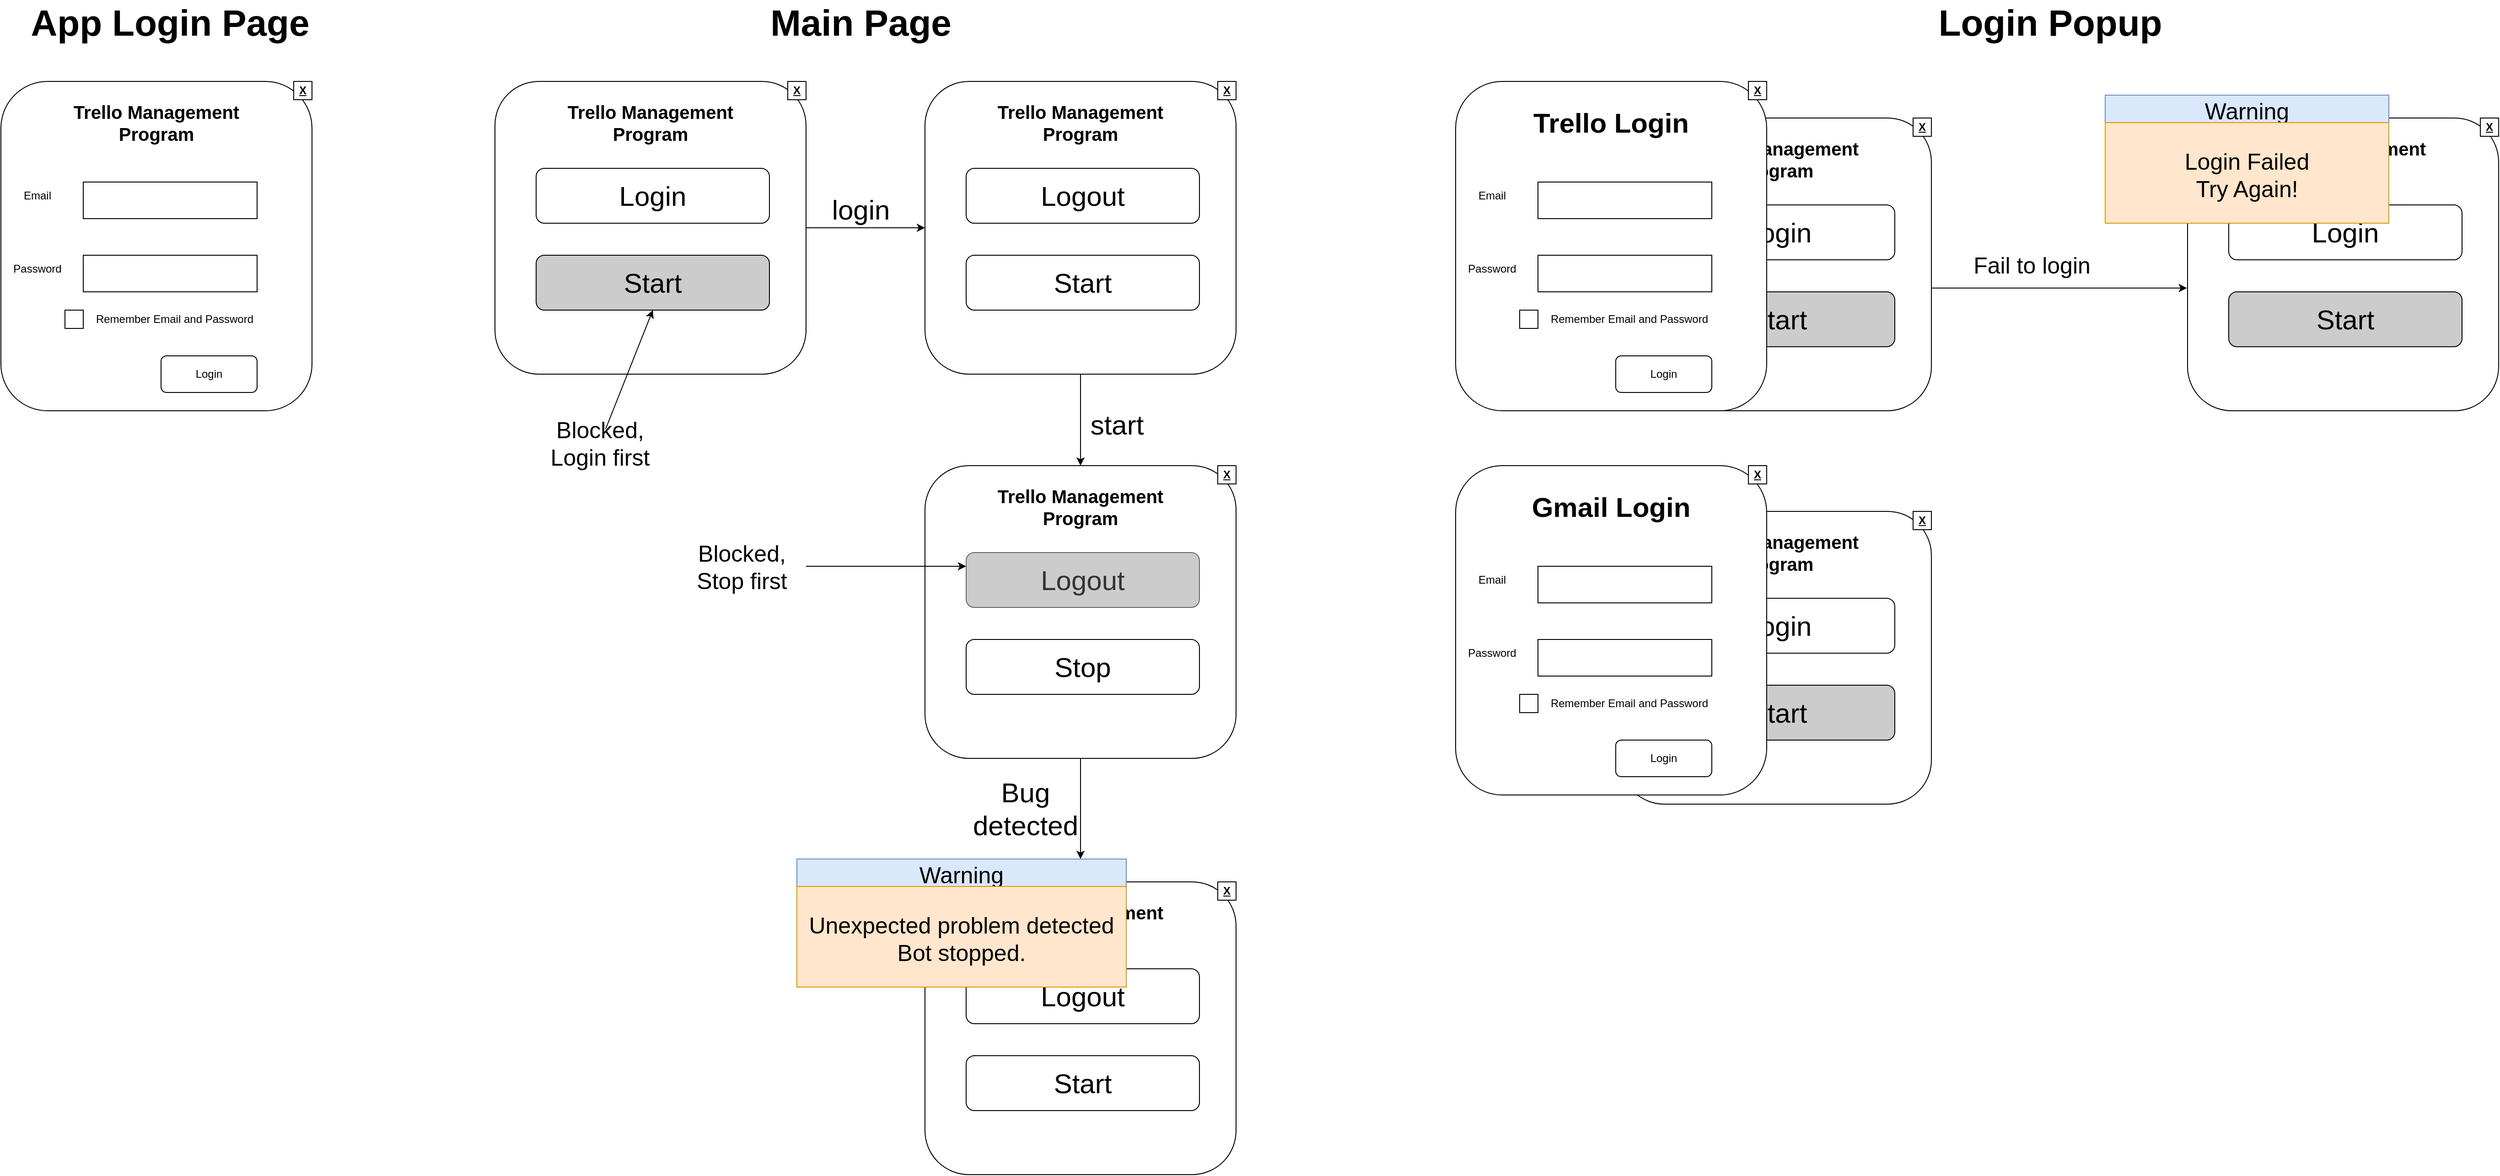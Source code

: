 <mxfile version="17.4.5" type="device"><diagram id="otwaHQZhwdUOH0OzDZQa" name="Page-1"><mxGraphModel dx="2426" dy="2422" grid="1" gridSize="10" guides="1" tooltips="1" connect="1" arrows="1" fold="1" page="1" pageScale="1" pageWidth="827" pageHeight="1169" math="0" shadow="0"><root><mxCell id="0"/><mxCell id="1" parent="0"/><mxCell id="ts7chCmN0p_P7WLNghll-1" value="" style="rounded=1;whiteSpace=wrap;html=1;" parent="1" vertex="1"><mxGeometry x="70" y="80" width="340" height="360" as="geometry"/></mxCell><mxCell id="ts7chCmN0p_P7WLNghll-2" value="" style="rounded=0;whiteSpace=wrap;html=1;" parent="1" vertex="1"><mxGeometry x="160" y="190" width="190" height="40" as="geometry"/></mxCell><mxCell id="ts7chCmN0p_P7WLNghll-3" value="" style="rounded=0;whiteSpace=wrap;html=1;" parent="1" vertex="1"><mxGeometry x="160" y="270" width="190" height="40" as="geometry"/></mxCell><mxCell id="ts7chCmN0p_P7WLNghll-4" value="Email" style="text;html=1;strokeColor=none;fillColor=none;align=center;verticalAlign=middle;whiteSpace=wrap;rounded=0;" parent="1" vertex="1"><mxGeometry x="80" y="190" width="60" height="30" as="geometry"/></mxCell><mxCell id="ts7chCmN0p_P7WLNghll-5" value="Password" style="text;html=1;strokeColor=none;fillColor=none;align=center;verticalAlign=middle;whiteSpace=wrap;rounded=0;" parent="1" vertex="1"><mxGeometry x="80" y="270" width="60" height="30" as="geometry"/></mxCell><mxCell id="ts7chCmN0p_P7WLNghll-6" value="Trello Management Program" style="text;html=1;strokeColor=none;fillColor=none;align=center;verticalAlign=middle;whiteSpace=wrap;rounded=0;fontStyle=1;fontSize=20;" parent="1" vertex="1"><mxGeometry x="115" y="110" width="250" height="30" as="geometry"/></mxCell><mxCell id="ts7chCmN0p_P7WLNghll-7" value="Login" style="rounded=1;whiteSpace=wrap;html=1;" parent="1" vertex="1"><mxGeometry x="245" y="380" width="105" height="40" as="geometry"/></mxCell><mxCell id="ts7chCmN0p_P7WLNghll-9" value="&lt;b&gt;&lt;u&gt;X&lt;/u&gt;&lt;/b&gt;" style="rounded=0;whiteSpace=wrap;html=1;" parent="1" vertex="1"><mxGeometry x="390" y="80" width="20" height="20" as="geometry"/></mxCell><mxCell id="ts7chCmN0p_P7WLNghll-10" value="&lt;b style=&quot;font-size: 40px;&quot;&gt;&lt;font style=&quot;font-size: 40px;&quot;&gt;App Login Page&lt;/font&gt;&lt;/b&gt;" style="text;html=1;strokeColor=none;fillColor=none;align=center;verticalAlign=middle;whiteSpace=wrap;rounded=0;fontSize=40;" parent="1" vertex="1"><mxGeometry x="70" width="370" height="30" as="geometry"/></mxCell><mxCell id="ts7chCmN0p_P7WLNghll-11" value="&lt;b style=&quot;font-size: 40px;&quot;&gt;&lt;font style=&quot;font-size: 40px;&quot;&gt;Main Page&lt;/font&gt;&lt;/b&gt;" style="text;html=1;strokeColor=none;fillColor=none;align=center;verticalAlign=middle;whiteSpace=wrap;rounded=0;fontSize=40;" parent="1" vertex="1"><mxGeometry x="870" width="280" height="30" as="geometry"/></mxCell><mxCell id="ts7chCmN0p_P7WLNghll-12" value="" style="rounded=1;whiteSpace=wrap;html=1;" parent="1" vertex="1"><mxGeometry x="610" y="80" width="340" height="320" as="geometry"/></mxCell><mxCell id="ts7chCmN0p_P7WLNghll-14" value="Login" style="rounded=1;whiteSpace=wrap;html=1;fontSize=30;" parent="1" vertex="1"><mxGeometry x="655" y="175" width="255" height="60" as="geometry"/></mxCell><mxCell id="ts7chCmN0p_P7WLNghll-15" value="Start" style="rounded=1;whiteSpace=wrap;html=1;fontSize=30;fillColor=#CCCCCC;" parent="1" vertex="1"><mxGeometry x="655" y="270" width="255" height="60" as="geometry"/></mxCell><mxCell id="ts7chCmN0p_P7WLNghll-16" value="&lt;b&gt;&lt;u&gt;X&lt;/u&gt;&lt;/b&gt;" style="rounded=0;whiteSpace=wrap;html=1;" parent="1" vertex="1"><mxGeometry x="930" y="80" width="20" height="20" as="geometry"/></mxCell><mxCell id="ts7chCmN0p_P7WLNghll-30" value="" style="edgeStyle=orthogonalEdgeStyle;rounded=0;orthogonalLoop=1;jettySize=auto;html=1;fontSize=30;entryX=0.5;entryY=0;entryDx=0;entryDy=0;" parent="1" source="ts7chCmN0p_P7WLNghll-17" target="ts7chCmN0p_P7WLNghll-22" edge="1"><mxGeometry relative="1" as="geometry"><mxPoint x="1250" y="480" as="targetPoint"/></mxGeometry></mxCell><mxCell id="ts7chCmN0p_P7WLNghll-17" value="" style="rounded=1;whiteSpace=wrap;html=1;" parent="1" vertex="1"><mxGeometry x="1080" y="80" width="340" height="320" as="geometry"/></mxCell><mxCell id="ts7chCmN0p_P7WLNghll-19" value="Logout" style="rounded=1;whiteSpace=wrap;html=1;fontSize=30;" parent="1" vertex="1"><mxGeometry x="1125" y="175" width="255" height="60" as="geometry"/></mxCell><mxCell id="ts7chCmN0p_P7WLNghll-20" value="Start" style="rounded=1;whiteSpace=wrap;html=1;fontSize=30;" parent="1" vertex="1"><mxGeometry x="1125" y="270" width="255" height="60" as="geometry"/></mxCell><mxCell id="ts7chCmN0p_P7WLNghll-21" value="&lt;b&gt;&lt;u&gt;X&lt;/u&gt;&lt;/b&gt;" style="rounded=0;whiteSpace=wrap;html=1;" parent="1" vertex="1"><mxGeometry x="1400" y="80" width="20" height="20" as="geometry"/></mxCell><mxCell id="ts7chCmN0p_P7WLNghll-22" value="" style="rounded=1;whiteSpace=wrap;html=1;" parent="1" vertex="1"><mxGeometry x="1080" y="500" width="340" height="320" as="geometry"/></mxCell><mxCell id="ts7chCmN0p_P7WLNghll-24" value="Logout" style="rounded=1;whiteSpace=wrap;html=1;fontSize=30;labelBackgroundColor=#CCCCCC;fillColor=#CCCCCC;fontColor=#333333;strokeColor=#666666;" parent="1" vertex="1"><mxGeometry x="1125" y="595" width="255" height="60" as="geometry"/></mxCell><mxCell id="ts7chCmN0p_P7WLNghll-25" value="Stop" style="rounded=1;whiteSpace=wrap;html=1;fontSize=30;" parent="1" vertex="1"><mxGeometry x="1125" y="690" width="255" height="60" as="geometry"/></mxCell><mxCell id="ts7chCmN0p_P7WLNghll-26" value="&lt;b&gt;&lt;u&gt;X&lt;/u&gt;&lt;/b&gt;" style="rounded=0;whiteSpace=wrap;html=1;" parent="1" vertex="1"><mxGeometry x="1400" y="500" width="20" height="20" as="geometry"/></mxCell><mxCell id="ts7chCmN0p_P7WLNghll-27" value="" style="endArrow=classic;html=1;rounded=0;fontSize=30;entryX=0;entryY=0.5;entryDx=0;entryDy=0;exitX=1;exitY=0.5;exitDx=0;exitDy=0;" parent="1" source="ts7chCmN0p_P7WLNghll-12" target="ts7chCmN0p_P7WLNghll-17" edge="1"><mxGeometry width="50" height="50" relative="1" as="geometry"><mxPoint x="850" y="330" as="sourcePoint"/><mxPoint x="900" y="280" as="targetPoint"/></mxGeometry></mxCell><mxCell id="ts7chCmN0p_P7WLNghll-28" value="login" style="text;html=1;strokeColor=none;fillColor=none;align=center;verticalAlign=middle;whiteSpace=wrap;rounded=0;fontSize=30;" parent="1" vertex="1"><mxGeometry x="980" y="205" width="60" height="30" as="geometry"/></mxCell><mxCell id="ts7chCmN0p_P7WLNghll-31" value="start" style="text;html=1;strokeColor=none;fillColor=none;align=center;verticalAlign=middle;whiteSpace=wrap;rounded=0;fontSize=30;" parent="1" vertex="1"><mxGeometry x="1260" y="440" width="60" height="30" as="geometry"/></mxCell><mxCell id="ts7chCmN0p_P7WLNghll-32" value="&lt;span style=&quot;font-size: 40px;&quot;&gt;&lt;span style=&quot;font-size: 40px;&quot;&gt;Login Popup&lt;/span&gt;&lt;/span&gt;" style="text;html=1;strokeColor=none;fillColor=none;align=center;verticalAlign=middle;whiteSpace=wrap;rounded=0;fontStyle=1;fontSize=40;" parent="1" vertex="1"><mxGeometry x="2170" width="280" height="30" as="geometry"/></mxCell><mxCell id="ts7chCmN0p_P7WLNghll-41" value="Trello Management Program" style="text;html=1;strokeColor=none;fillColor=none;align=center;verticalAlign=middle;whiteSpace=wrap;rounded=0;fontStyle=1;fontSize=20;" parent="1" vertex="1"><mxGeometry x="655" y="110" width="250" height="30" as="geometry"/></mxCell><mxCell id="ts7chCmN0p_P7WLNghll-42" value="Trello Management Program" style="text;html=1;strokeColor=none;fillColor=none;align=center;verticalAlign=middle;whiteSpace=wrap;rounded=0;fontStyle=1;fontSize=20;" parent="1" vertex="1"><mxGeometry x="1125" y="110" width="250" height="30" as="geometry"/></mxCell><mxCell id="ts7chCmN0p_P7WLNghll-43" value="" style="rounded=1;whiteSpace=wrap;html=1;" parent="1" vertex="1"><mxGeometry x="1840" y="120" width="340" height="320" as="geometry"/></mxCell><mxCell id="ts7chCmN0p_P7WLNghll-44" value="Login" style="rounded=1;whiteSpace=wrap;html=1;fontSize=30;" parent="1" vertex="1"><mxGeometry x="1885" y="215" width="255" height="60" as="geometry"/></mxCell><mxCell id="ts7chCmN0p_P7WLNghll-45" value="Start" style="rounded=1;whiteSpace=wrap;html=1;fontSize=30;fillColor=#CCCCCC;" parent="1" vertex="1"><mxGeometry x="1885" y="310" width="255" height="60" as="geometry"/></mxCell><mxCell id="ts7chCmN0p_P7WLNghll-46" value="&lt;b&gt;&lt;u&gt;X&lt;/u&gt;&lt;/b&gt;" style="rounded=0;whiteSpace=wrap;html=1;" parent="1" vertex="1"><mxGeometry x="2160" y="120" width="20" height="20" as="geometry"/></mxCell><mxCell id="ts7chCmN0p_P7WLNghll-47" value="Trello Management Program" style="text;html=1;strokeColor=none;fillColor=none;align=center;verticalAlign=middle;whiteSpace=wrap;rounded=0;fontStyle=1;fontSize=20;" parent="1" vertex="1"><mxGeometry x="1885" y="150" width="250" height="30" as="geometry"/></mxCell><mxCell id="ts7chCmN0p_P7WLNghll-48" value="" style="rounded=1;whiteSpace=wrap;html=1;" parent="1" vertex="1"><mxGeometry x="1840" y="550" width="340" height="320" as="geometry"/></mxCell><mxCell id="ts7chCmN0p_P7WLNghll-49" value="Login" style="rounded=1;whiteSpace=wrap;html=1;fontSize=30;" parent="1" vertex="1"><mxGeometry x="1885" y="645" width="255" height="60" as="geometry"/></mxCell><mxCell id="ts7chCmN0p_P7WLNghll-50" value="Start" style="rounded=1;whiteSpace=wrap;html=1;fontSize=30;fillColor=#CCCCCC;" parent="1" vertex="1"><mxGeometry x="1885" y="740" width="255" height="60" as="geometry"/></mxCell><mxCell id="ts7chCmN0p_P7WLNghll-51" value="&lt;b&gt;&lt;u&gt;X&lt;/u&gt;&lt;/b&gt;" style="rounded=0;whiteSpace=wrap;html=1;" parent="1" vertex="1"><mxGeometry x="2160" y="550" width="20" height="20" as="geometry"/></mxCell><mxCell id="ts7chCmN0p_P7WLNghll-52" value="Trello Management Program" style="text;html=1;strokeColor=none;fillColor=none;align=center;verticalAlign=middle;whiteSpace=wrap;rounded=0;fontStyle=1;fontSize=20;" parent="1" vertex="1"><mxGeometry x="1885" y="580" width="250" height="30" as="geometry"/></mxCell><mxCell id="ts7chCmN0p_P7WLNghll-61" value="Trello Management Program" style="text;html=1;strokeColor=none;fillColor=none;align=center;verticalAlign=middle;whiteSpace=wrap;rounded=0;fontStyle=1;fontSize=20;" parent="1" vertex="1"><mxGeometry x="1125" y="530" width="250" height="30" as="geometry"/></mxCell><mxCell id="ts7chCmN0p_P7WLNghll-62" value="" style="endArrow=classic;html=1;rounded=0;fontSize=20;entryX=0;entryY=0.25;entryDx=0;entryDy=0;" parent="1" target="ts7chCmN0p_P7WLNghll-24" edge="1"><mxGeometry width="50" height="50" relative="1" as="geometry"><mxPoint x="950" y="610" as="sourcePoint"/><mxPoint x="1110" y="460" as="targetPoint"/></mxGeometry></mxCell><mxCell id="ts7chCmN0p_P7WLNghll-63" value="Blocked,&lt;br&gt;Stop first" style="text;html=1;strokeColor=none;fillColor=none;align=center;verticalAlign=middle;whiteSpace=wrap;rounded=0;labelBackgroundColor=none;fontSize=25;" parent="1" vertex="1"><mxGeometry x="810" y="595" width="140" height="30" as="geometry"/></mxCell><mxCell id="ts7chCmN0p_P7WLNghll-65" value="" style="rounded=1;whiteSpace=wrap;html=1;" parent="1" vertex="1"><mxGeometry x="2460" y="120" width="340" height="320" as="geometry"/></mxCell><mxCell id="ts7chCmN0p_P7WLNghll-66" value="Login" style="rounded=1;whiteSpace=wrap;html=1;fontSize=30;" parent="1" vertex="1"><mxGeometry x="2505" y="215" width="255" height="60" as="geometry"/></mxCell><mxCell id="ts7chCmN0p_P7WLNghll-67" value="Start" style="rounded=1;whiteSpace=wrap;html=1;fontSize=30;fillColor=#CCCCCC;" parent="1" vertex="1"><mxGeometry x="2505" y="310" width="255" height="60" as="geometry"/></mxCell><mxCell id="ts7chCmN0p_P7WLNghll-68" value="&lt;b&gt;&lt;u&gt;X&lt;/u&gt;&lt;/b&gt;" style="rounded=0;whiteSpace=wrap;html=1;" parent="1" vertex="1"><mxGeometry x="2780" y="120" width="20" height="20" as="geometry"/></mxCell><mxCell id="ts7chCmN0p_P7WLNghll-69" value="Trello Management Program" style="text;html=1;strokeColor=none;fillColor=none;align=center;verticalAlign=middle;whiteSpace=wrap;rounded=0;fontStyle=1;fontSize=20;" parent="1" vertex="1"><mxGeometry x="2505" y="150" width="250" height="30" as="geometry"/></mxCell><mxCell id="ts7chCmN0p_P7WLNghll-71" value="Warning" style="swimlane;fontStyle=0;childLayout=stackLayout;horizontal=1;startSize=30;horizontalStack=0;resizeParent=1;resizeParentMax=0;resizeLast=0;collapsible=1;marginBottom=0;labelBackgroundColor=none;fontSize=25;fillColor=#dae8fc;strokeColor=#6c8ebf;" parent="1" vertex="1"><mxGeometry x="2370" y="95" width="310" height="140" as="geometry"/></mxCell><mxCell id="ts7chCmN0p_P7WLNghll-75" value="Login Failed&#10;Try Again!" style="text;align=center;verticalAlign=middle;spacingLeft=4;spacingRight=4;overflow=hidden;points=[[0,0.5],[1,0.5]];portConstraint=eastwest;rotatable=0;labelBackgroundColor=none;fontSize=25;fillColor=#ffe6cc;strokeColor=#d79b00;" parent="ts7chCmN0p_P7WLNghll-71" vertex="1"><mxGeometry y="30" width="310" height="110" as="geometry"/></mxCell><mxCell id="ts7chCmN0p_P7WLNghll-78" value="" style="endArrow=classic;html=1;rounded=0;fontSize=20;entryX=0.5;entryY=1;entryDx=0;entryDy=0;" parent="1" source="ts7chCmN0p_P7WLNghll-79" target="ts7chCmN0p_P7WLNghll-15" edge="1"><mxGeometry width="50" height="50" relative="1" as="geometry"><mxPoint x="795" y="475" as="sourcePoint"/><mxPoint x="970" y="475" as="targetPoint"/></mxGeometry></mxCell><mxCell id="ts7chCmN0p_P7WLNghll-79" value="Blocked,&lt;br&gt;Login first" style="text;html=1;strokeColor=none;fillColor=none;align=center;verticalAlign=middle;whiteSpace=wrap;rounded=0;labelBackgroundColor=none;fontSize=25;" parent="1" vertex="1"><mxGeometry x="655" y="460" width="140" height="30" as="geometry"/></mxCell><mxCell id="ts7chCmN0p_P7WLNghll-82" value="" style="endArrow=classic;html=1;rounded=0;fontSize=20;entryX=-0.002;entryY=0.581;entryDx=0;entryDy=0;entryPerimeter=0;exitX=1.002;exitY=0.581;exitDx=0;exitDy=0;exitPerimeter=0;" parent="1" source="ts7chCmN0p_P7WLNghll-43" target="ts7chCmN0p_P7WLNghll-65" edge="1"><mxGeometry width="50" height="50" relative="1" as="geometry"><mxPoint x="2260" y="305" as="sourcePoint"/><mxPoint x="2435" y="305" as="targetPoint"/></mxGeometry></mxCell><mxCell id="ts7chCmN0p_P7WLNghll-83" value="Fail to login" style="text;html=1;strokeColor=none;fillColor=none;align=center;verticalAlign=middle;whiteSpace=wrap;rounded=0;labelBackgroundColor=none;fontSize=25;" parent="1" vertex="1"><mxGeometry x="2220" y="265" width="140" height="30" as="geometry"/></mxCell><mxCell id="ts7chCmN0p_P7WLNghll-84" value="" style="edgeStyle=orthogonalEdgeStyle;rounded=0;orthogonalLoop=1;jettySize=auto;html=1;fontSize=30;exitX=0.5;exitY=1;exitDx=0;exitDy=0;" parent="1" source="ts7chCmN0p_P7WLNghll-22" edge="1"><mxGeometry relative="1" as="geometry"><mxPoint x="1252.16" y="840" as="sourcePoint"/><mxPoint x="1250" y="930" as="targetPoint"/></mxGeometry></mxCell><mxCell id="ts7chCmN0p_P7WLNghll-85" value="Bug detected" style="text;html=1;strokeColor=none;fillColor=none;align=center;verticalAlign=middle;whiteSpace=wrap;rounded=0;fontSize=30;" parent="1" vertex="1"><mxGeometry x="1160" y="860" width="60" height="30" as="geometry"/></mxCell><mxCell id="ts7chCmN0p_P7WLNghll-86" value="" style="rounded=1;whiteSpace=wrap;html=1;" parent="1" vertex="1"><mxGeometry x="1080" y="955" width="340" height="320" as="geometry"/></mxCell><mxCell id="ts7chCmN0p_P7WLNghll-87" value="Logout" style="rounded=1;whiteSpace=wrap;html=1;fontSize=30;" parent="1" vertex="1"><mxGeometry x="1125" y="1050" width="255" height="60" as="geometry"/></mxCell><mxCell id="ts7chCmN0p_P7WLNghll-88" value="Start" style="rounded=1;whiteSpace=wrap;html=1;fontSize=30;fillColor=none;" parent="1" vertex="1"><mxGeometry x="1125" y="1145" width="255" height="60" as="geometry"/></mxCell><mxCell id="ts7chCmN0p_P7WLNghll-89" value="&lt;b&gt;&lt;u&gt;X&lt;/u&gt;&lt;/b&gt;" style="rounded=0;whiteSpace=wrap;html=1;" parent="1" vertex="1"><mxGeometry x="1400" y="955" width="20" height="20" as="geometry"/></mxCell><mxCell id="ts7chCmN0p_P7WLNghll-90" value="Trello Management Program" style="text;html=1;strokeColor=none;fillColor=none;align=center;verticalAlign=middle;whiteSpace=wrap;rounded=0;fontStyle=1;fontSize=20;" parent="1" vertex="1"><mxGeometry x="1125" y="985" width="250" height="30" as="geometry"/></mxCell><mxCell id="ts7chCmN0p_P7WLNghll-91" value="Warning" style="swimlane;fontStyle=0;childLayout=stackLayout;horizontal=1;startSize=30;horizontalStack=0;resizeParent=1;resizeParentMax=0;resizeLast=0;collapsible=1;marginBottom=0;labelBackgroundColor=none;fontSize=25;fillColor=#dae8fc;strokeColor=#6c8ebf;" parent="1" vertex="1"><mxGeometry x="940" y="930" width="360" height="140" as="geometry"/></mxCell><mxCell id="ts7chCmN0p_P7WLNghll-92" value="Unexpected problem detected&#10;Bot stopped." style="text;align=center;verticalAlign=middle;spacingLeft=4;spacingRight=4;overflow=hidden;points=[[0,0.5],[1,0.5]];portConstraint=eastwest;rotatable=0;labelBackgroundColor=none;fontSize=25;fillColor=#ffe6cc;strokeColor=#d79b00;" parent="ts7chCmN0p_P7WLNghll-91" vertex="1"><mxGeometry y="30" width="360" height="110" as="geometry"/></mxCell><mxCell id="fevlI2S_sHBfJCxqmQHj-1" value="" style="rounded=0;whiteSpace=wrap;html=1;" vertex="1" parent="1"><mxGeometry x="140" y="330" width="20" height="20" as="geometry"/></mxCell><mxCell id="fevlI2S_sHBfJCxqmQHj-2" value="Remember Email and Password" style="text;html=1;strokeColor=none;fillColor=none;align=center;verticalAlign=middle;whiteSpace=wrap;rounded=0;" vertex="1" parent="1"><mxGeometry x="170" y="325" width="180" height="30" as="geometry"/></mxCell><mxCell id="fevlI2S_sHBfJCxqmQHj-3" value="" style="rounded=1;whiteSpace=wrap;html=1;" vertex="1" parent="1"><mxGeometry x="1660" y="80" width="340" height="360" as="geometry"/></mxCell><mxCell id="fevlI2S_sHBfJCxqmQHj-4" value="" style="rounded=0;whiteSpace=wrap;html=1;" vertex="1" parent="1"><mxGeometry x="1750" y="190" width="190" height="40" as="geometry"/></mxCell><mxCell id="fevlI2S_sHBfJCxqmQHj-5" value="" style="rounded=0;whiteSpace=wrap;html=1;" vertex="1" parent="1"><mxGeometry x="1750" y="270" width="190" height="40" as="geometry"/></mxCell><mxCell id="fevlI2S_sHBfJCxqmQHj-6" value="Email" style="text;html=1;strokeColor=none;fillColor=none;align=center;verticalAlign=middle;whiteSpace=wrap;rounded=0;" vertex="1" parent="1"><mxGeometry x="1670" y="190" width="60" height="30" as="geometry"/></mxCell><mxCell id="fevlI2S_sHBfJCxqmQHj-7" value="Password" style="text;html=1;strokeColor=none;fillColor=none;align=center;verticalAlign=middle;whiteSpace=wrap;rounded=0;" vertex="1" parent="1"><mxGeometry x="1670" y="270" width="60" height="30" as="geometry"/></mxCell><mxCell id="fevlI2S_sHBfJCxqmQHj-9" value="Login" style="rounded=1;whiteSpace=wrap;html=1;" vertex="1" parent="1"><mxGeometry x="1835" y="380" width="105" height="40" as="geometry"/></mxCell><mxCell id="fevlI2S_sHBfJCxqmQHj-10" value="&lt;b&gt;&lt;u&gt;X&lt;/u&gt;&lt;/b&gt;" style="rounded=0;whiteSpace=wrap;html=1;" vertex="1" parent="1"><mxGeometry x="1980" y="80" width="20" height="20" as="geometry"/></mxCell><mxCell id="fevlI2S_sHBfJCxqmQHj-11" value="" style="rounded=0;whiteSpace=wrap;html=1;" vertex="1" parent="1"><mxGeometry x="1730" y="330" width="20" height="20" as="geometry"/></mxCell><mxCell id="fevlI2S_sHBfJCxqmQHj-12" value="Remember Email and Password" style="text;html=1;strokeColor=none;fillColor=none;align=center;verticalAlign=middle;whiteSpace=wrap;rounded=0;" vertex="1" parent="1"><mxGeometry x="1760" y="325" width="180" height="30" as="geometry"/></mxCell><mxCell id="fevlI2S_sHBfJCxqmQHj-13" value="&lt;font style=&quot;font-size: 30px&quot;&gt;Trello Login&lt;/font&gt;" style="text;html=1;strokeColor=none;fillColor=none;align=center;verticalAlign=middle;whiteSpace=wrap;rounded=0;fontStyle=1" vertex="1" parent="1"><mxGeometry x="1705" y="110" width="250" height="30" as="geometry"/></mxCell><mxCell id="fevlI2S_sHBfJCxqmQHj-14" value="" style="rounded=1;whiteSpace=wrap;html=1;" vertex="1" parent="1"><mxGeometry x="1660" y="500" width="340" height="360" as="geometry"/></mxCell><mxCell id="fevlI2S_sHBfJCxqmQHj-15" value="" style="rounded=0;whiteSpace=wrap;html=1;" vertex="1" parent="1"><mxGeometry x="1750" y="610" width="190" height="40" as="geometry"/></mxCell><mxCell id="fevlI2S_sHBfJCxqmQHj-16" value="" style="rounded=0;whiteSpace=wrap;html=1;" vertex="1" parent="1"><mxGeometry x="1750" y="690" width="190" height="40" as="geometry"/></mxCell><mxCell id="fevlI2S_sHBfJCxqmQHj-17" value="Email" style="text;html=1;strokeColor=none;fillColor=none;align=center;verticalAlign=middle;whiteSpace=wrap;rounded=0;" vertex="1" parent="1"><mxGeometry x="1670" y="610" width="60" height="30" as="geometry"/></mxCell><mxCell id="fevlI2S_sHBfJCxqmQHj-18" value="Password" style="text;html=1;strokeColor=none;fillColor=none;align=center;verticalAlign=middle;whiteSpace=wrap;rounded=0;" vertex="1" parent="1"><mxGeometry x="1670" y="690" width="60" height="30" as="geometry"/></mxCell><mxCell id="fevlI2S_sHBfJCxqmQHj-19" value="Login" style="rounded=1;whiteSpace=wrap;html=1;" vertex="1" parent="1"><mxGeometry x="1835" y="800" width="105" height="40" as="geometry"/></mxCell><mxCell id="fevlI2S_sHBfJCxqmQHj-20" value="&lt;b&gt;&lt;u&gt;X&lt;/u&gt;&lt;/b&gt;" style="rounded=0;whiteSpace=wrap;html=1;" vertex="1" parent="1"><mxGeometry x="1980" y="500" width="20" height="20" as="geometry"/></mxCell><mxCell id="fevlI2S_sHBfJCxqmQHj-21" value="" style="rounded=0;whiteSpace=wrap;html=1;" vertex="1" parent="1"><mxGeometry x="1730" y="750" width="20" height="20" as="geometry"/></mxCell><mxCell id="fevlI2S_sHBfJCxqmQHj-22" value="Remember Email and Password" style="text;html=1;strokeColor=none;fillColor=none;align=center;verticalAlign=middle;whiteSpace=wrap;rounded=0;" vertex="1" parent="1"><mxGeometry x="1760" y="745" width="180" height="30" as="geometry"/></mxCell><mxCell id="fevlI2S_sHBfJCxqmQHj-23" value="&lt;font style=&quot;font-size: 30px&quot;&gt;Gmail Login&lt;/font&gt;" style="text;html=1;strokeColor=none;fillColor=none;align=center;verticalAlign=middle;whiteSpace=wrap;rounded=0;fontStyle=1" vertex="1" parent="1"><mxGeometry x="1705" y="530" width="250" height="30" as="geometry"/></mxCell></root></mxGraphModel></diagram></mxfile>